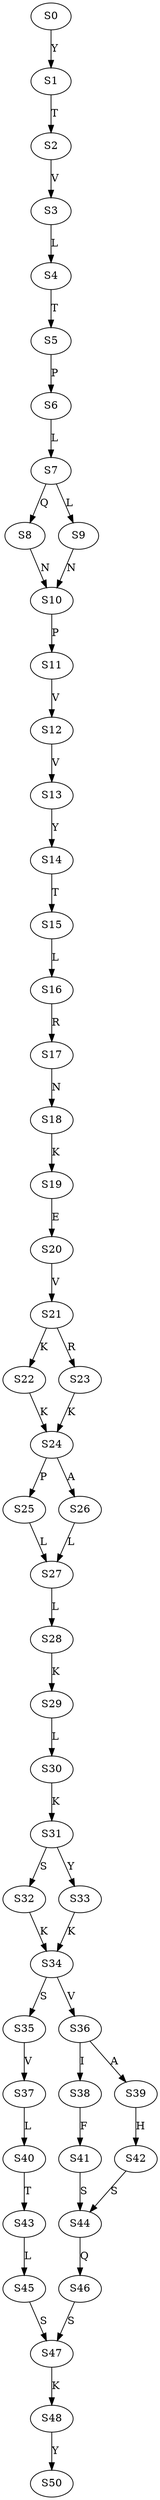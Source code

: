 strict digraph  {
	S0 -> S1 [ label = Y ];
	S1 -> S2 [ label = T ];
	S2 -> S3 [ label = V ];
	S3 -> S4 [ label = L ];
	S4 -> S5 [ label = T ];
	S5 -> S6 [ label = P ];
	S6 -> S7 [ label = L ];
	S7 -> S8 [ label = Q ];
	S7 -> S9 [ label = L ];
	S8 -> S10 [ label = N ];
	S9 -> S10 [ label = N ];
	S10 -> S11 [ label = P ];
	S11 -> S12 [ label = V ];
	S12 -> S13 [ label = V ];
	S13 -> S14 [ label = Y ];
	S14 -> S15 [ label = T ];
	S15 -> S16 [ label = L ];
	S16 -> S17 [ label = R ];
	S17 -> S18 [ label = N ];
	S18 -> S19 [ label = K ];
	S19 -> S20 [ label = E ];
	S20 -> S21 [ label = V ];
	S21 -> S22 [ label = K ];
	S21 -> S23 [ label = R ];
	S22 -> S24 [ label = K ];
	S23 -> S24 [ label = K ];
	S24 -> S25 [ label = P ];
	S24 -> S26 [ label = A ];
	S25 -> S27 [ label = L ];
	S26 -> S27 [ label = L ];
	S27 -> S28 [ label = L ];
	S28 -> S29 [ label = K ];
	S29 -> S30 [ label = L ];
	S30 -> S31 [ label = K ];
	S31 -> S32 [ label = S ];
	S31 -> S33 [ label = Y ];
	S32 -> S34 [ label = K ];
	S33 -> S34 [ label = K ];
	S34 -> S35 [ label = S ];
	S34 -> S36 [ label = V ];
	S35 -> S37 [ label = V ];
	S36 -> S38 [ label = I ];
	S36 -> S39 [ label = A ];
	S37 -> S40 [ label = L ];
	S38 -> S41 [ label = F ];
	S39 -> S42 [ label = H ];
	S40 -> S43 [ label = T ];
	S41 -> S44 [ label = S ];
	S42 -> S44 [ label = S ];
	S43 -> S45 [ label = L ];
	S44 -> S46 [ label = Q ];
	S45 -> S47 [ label = S ];
	S46 -> S47 [ label = S ];
	S47 -> S48 [ label = K ];
	S48 -> S50 [ label = Y ];
}
